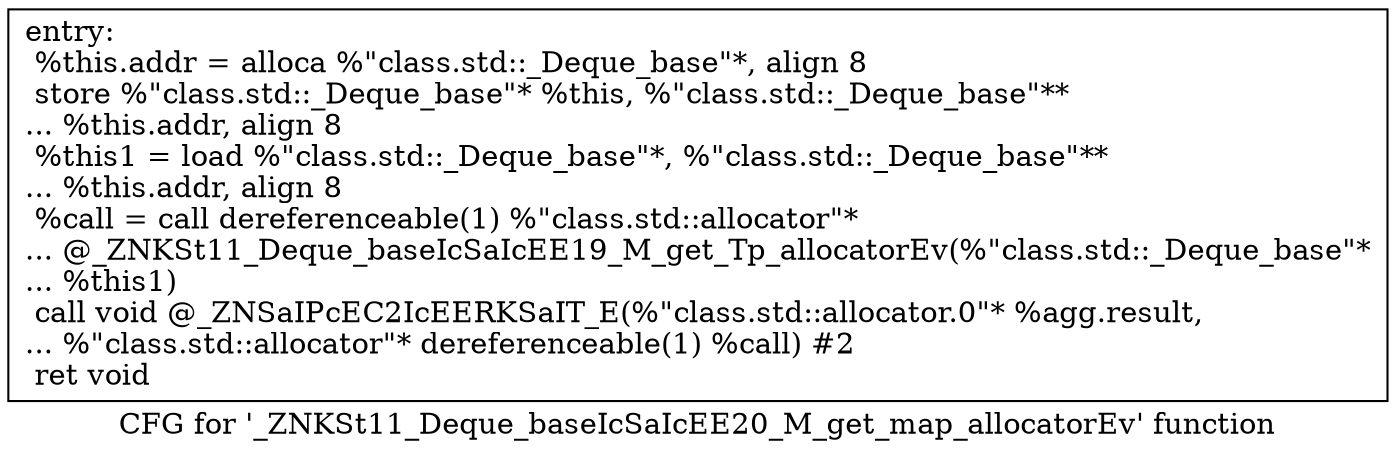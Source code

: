 digraph "CFG for '_ZNKSt11_Deque_baseIcSaIcEE20_M_get_map_allocatorEv' function" {
	label="CFG for '_ZNKSt11_Deque_baseIcSaIcEE20_M_get_map_allocatorEv' function";

	Node0x6b7a1d0 [shape=record,label="{entry:\l  %this.addr = alloca %\"class.std::_Deque_base\"*, align 8\l  store %\"class.std::_Deque_base\"* %this, %\"class.std::_Deque_base\"**\l... %this.addr, align 8\l  %this1 = load %\"class.std::_Deque_base\"*, %\"class.std::_Deque_base\"**\l... %this.addr, align 8\l  %call = call dereferenceable(1) %\"class.std::allocator\"*\l... @_ZNKSt11_Deque_baseIcSaIcEE19_M_get_Tp_allocatorEv(%\"class.std::_Deque_base\"*\l... %this1)\l  call void @_ZNSaIPcEC2IcEERKSaIT_E(%\"class.std::allocator.0\"* %agg.result,\l... %\"class.std::allocator\"* dereferenceable(1) %call) #2\l  ret void\l}"];
}
